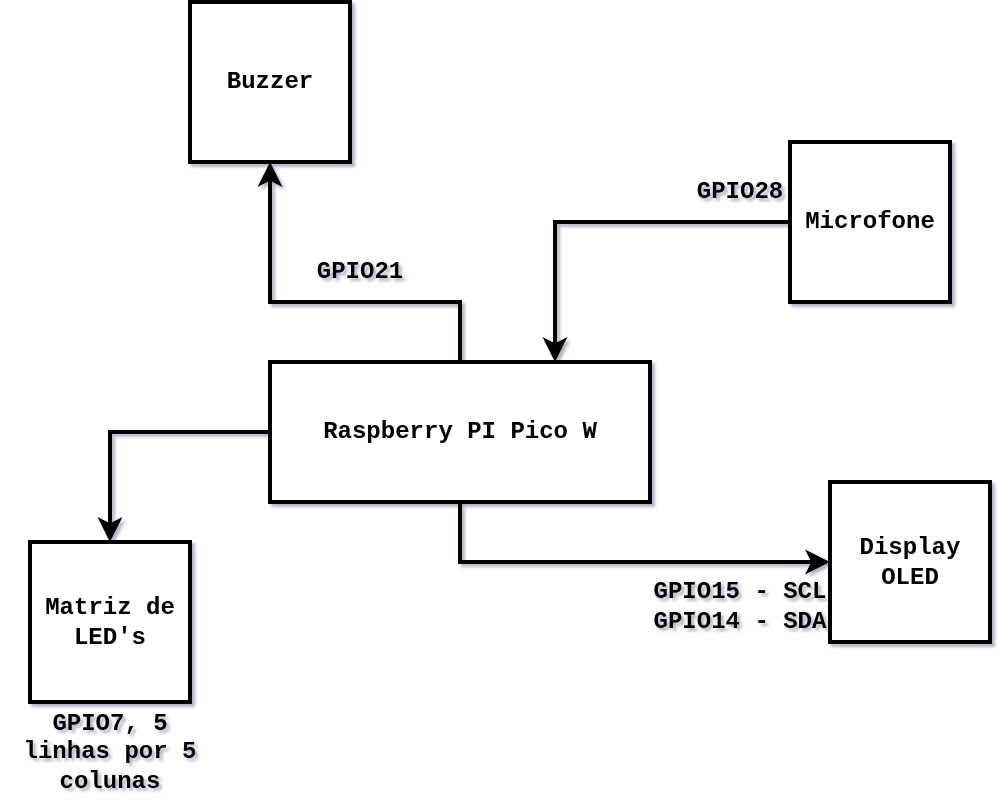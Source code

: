 <mxfile version="26.0.16">
  <diagram name="Page-1" id="-13llSExpNotjnPZWHXG">
    <mxGraphModel dx="878" dy="497" grid="1" gridSize="10" guides="1" tooltips="1" connect="1" arrows="1" fold="1" page="1" pageScale="1" pageWidth="850" pageHeight="1100" background="#ffffff" math="0" shadow="1">
      <root>
        <mxCell id="0" />
        <mxCell id="1" parent="0" />
        <mxCell id="obd2GN47xU8rqrAG63Pq-4" style="edgeStyle=orthogonalEdgeStyle;rounded=0;orthogonalLoop=1;jettySize=auto;html=1;entryX=0.5;entryY=1;entryDx=0;entryDy=0;strokeWidth=2;labelBackgroundColor=none;fontColor=default;fontFamily=Courier New;" parent="1" source="obd2GN47xU8rqrAG63Pq-2" target="obd2GN47xU8rqrAG63Pq-3" edge="1">
          <mxGeometry relative="1" as="geometry">
            <Array as="points">
              <mxPoint x="455" y="200" />
              <mxPoint x="360" y="200" />
            </Array>
          </mxGeometry>
        </mxCell>
        <mxCell id="obd2GN47xU8rqrAG63Pq-8" style="edgeStyle=orthogonalEdgeStyle;rounded=0;orthogonalLoop=1;jettySize=auto;html=1;entryX=0;entryY=0.5;entryDx=0;entryDy=0;strokeWidth=2;labelBackgroundColor=none;fontColor=default;fontFamily=Courier New;" parent="1" source="obd2GN47xU8rqrAG63Pq-2" target="obd2GN47xU8rqrAG63Pq-7" edge="1">
          <mxGeometry relative="1" as="geometry">
            <Array as="points">
              <mxPoint x="455" y="330" />
            </Array>
          </mxGeometry>
        </mxCell>
        <mxCell id="obd2GN47xU8rqrAG63Pq-10" value="" style="edgeStyle=orthogonalEdgeStyle;rounded=0;orthogonalLoop=1;jettySize=auto;html=1;strokeWidth=2;labelBackgroundColor=none;fontColor=default;fontFamily=Courier New;" parent="1" source="obd2GN47xU8rqrAG63Pq-2" target="obd2GN47xU8rqrAG63Pq-9" edge="1">
          <mxGeometry relative="1" as="geometry" />
        </mxCell>
        <mxCell id="obd2GN47xU8rqrAG63Pq-2" value="&lt;b&gt;Raspberry PI Pico W&lt;/b&gt;" style="rounded=0;whiteSpace=wrap;html=1;strokeWidth=2;labelBackgroundColor=none;fontFamily=Courier New;" parent="1" vertex="1">
          <mxGeometry x="360" y="230" width="190" height="70" as="geometry" />
        </mxCell>
        <mxCell id="obd2GN47xU8rqrAG63Pq-3" value="&lt;b&gt;Buzzer&lt;/b&gt;" style="whiteSpace=wrap;html=1;aspect=fixed;strokeWidth=2;labelBackgroundColor=none;fontFamily=Courier New;" parent="1" vertex="1">
          <mxGeometry x="320" y="50" width="80" height="80" as="geometry" />
        </mxCell>
        <mxCell id="obd2GN47xU8rqrAG63Pq-6" style="edgeStyle=orthogonalEdgeStyle;rounded=0;orthogonalLoop=1;jettySize=auto;html=1;entryX=0.75;entryY=0;entryDx=0;entryDy=0;strokeWidth=2;labelBackgroundColor=none;fontColor=default;fontFamily=Courier New;" parent="1" source="obd2GN47xU8rqrAG63Pq-5" target="obd2GN47xU8rqrAG63Pq-2" edge="1">
          <mxGeometry relative="1" as="geometry" />
        </mxCell>
        <mxCell id="obd2GN47xU8rqrAG63Pq-5" value="&lt;b&gt;Microfone&lt;/b&gt;" style="whiteSpace=wrap;html=1;aspect=fixed;strokeWidth=2;labelBackgroundColor=none;fontFamily=Courier New;" parent="1" vertex="1">
          <mxGeometry x="620" y="120" width="80" height="80" as="geometry" />
        </mxCell>
        <mxCell id="obd2GN47xU8rqrAG63Pq-7" value="&lt;b&gt;Display OLED&lt;/b&gt;" style="whiteSpace=wrap;html=1;aspect=fixed;strokeWidth=2;labelBackgroundColor=none;fontFamily=Courier New;" parent="1" vertex="1">
          <mxGeometry x="640" y="290" width="80" height="80" as="geometry" />
        </mxCell>
        <mxCell id="obd2GN47xU8rqrAG63Pq-9" value="&lt;b&gt;Matriz de LED&#39;s&lt;/b&gt;" style="whiteSpace=wrap;html=1;aspect=fixed;strokeWidth=2;labelBackgroundColor=none;fontFamily=Courier New;" parent="1" vertex="1">
          <mxGeometry x="240" y="320" width="80" height="80" as="geometry" />
        </mxCell>
        <mxCell id="Dp_wZoqPnoQ3-ChnT85B-1" value="&lt;b&gt;GPIO14 - SDA&lt;/b&gt;" style="text;html=1;align=center;verticalAlign=middle;whiteSpace=wrap;rounded=0;labelBackgroundColor=none;fontFamily=Courier New;" vertex="1" parent="1">
          <mxGeometry x="540" y="345" width="110" height="30" as="geometry" />
        </mxCell>
        <mxCell id="Dp_wZoqPnoQ3-ChnT85B-2" value="&lt;b&gt;GPIO15 - SCL&lt;/b&gt;" style="text;html=1;align=center;verticalAlign=middle;whiteSpace=wrap;rounded=0;labelBackgroundColor=none;fontFamily=Courier New;" vertex="1" parent="1">
          <mxGeometry x="540" y="330" width="110" height="30" as="geometry" />
        </mxCell>
        <mxCell id="Dp_wZoqPnoQ3-ChnT85B-3" value="&lt;b&gt;GPIO28&lt;/b&gt;" style="text;html=1;align=center;verticalAlign=middle;whiteSpace=wrap;rounded=0;labelBackgroundColor=none;fontFamily=Courier New;" vertex="1" parent="1">
          <mxGeometry x="540" y="130" width="110" height="30" as="geometry" />
        </mxCell>
        <mxCell id="Dp_wZoqPnoQ3-ChnT85B-4" value="&lt;b&gt;GPIO21&lt;/b&gt;" style="text;html=1;align=center;verticalAlign=middle;whiteSpace=wrap;rounded=0;labelBackgroundColor=none;fontFamily=Courier New;" vertex="1" parent="1">
          <mxGeometry x="350" y="170" width="110" height="30" as="geometry" />
        </mxCell>
        <mxCell id="Dp_wZoqPnoQ3-ChnT85B-5" value="&lt;b&gt;GPIO7, 5 linhas por 5 colunas&lt;/b&gt;" style="text;html=1;align=center;verticalAlign=middle;whiteSpace=wrap;rounded=0;labelBackgroundColor=none;fontFamily=Courier New;" vertex="1" parent="1">
          <mxGeometry x="225" y="410" width="110" height="30" as="geometry" />
        </mxCell>
      </root>
    </mxGraphModel>
  </diagram>
</mxfile>
